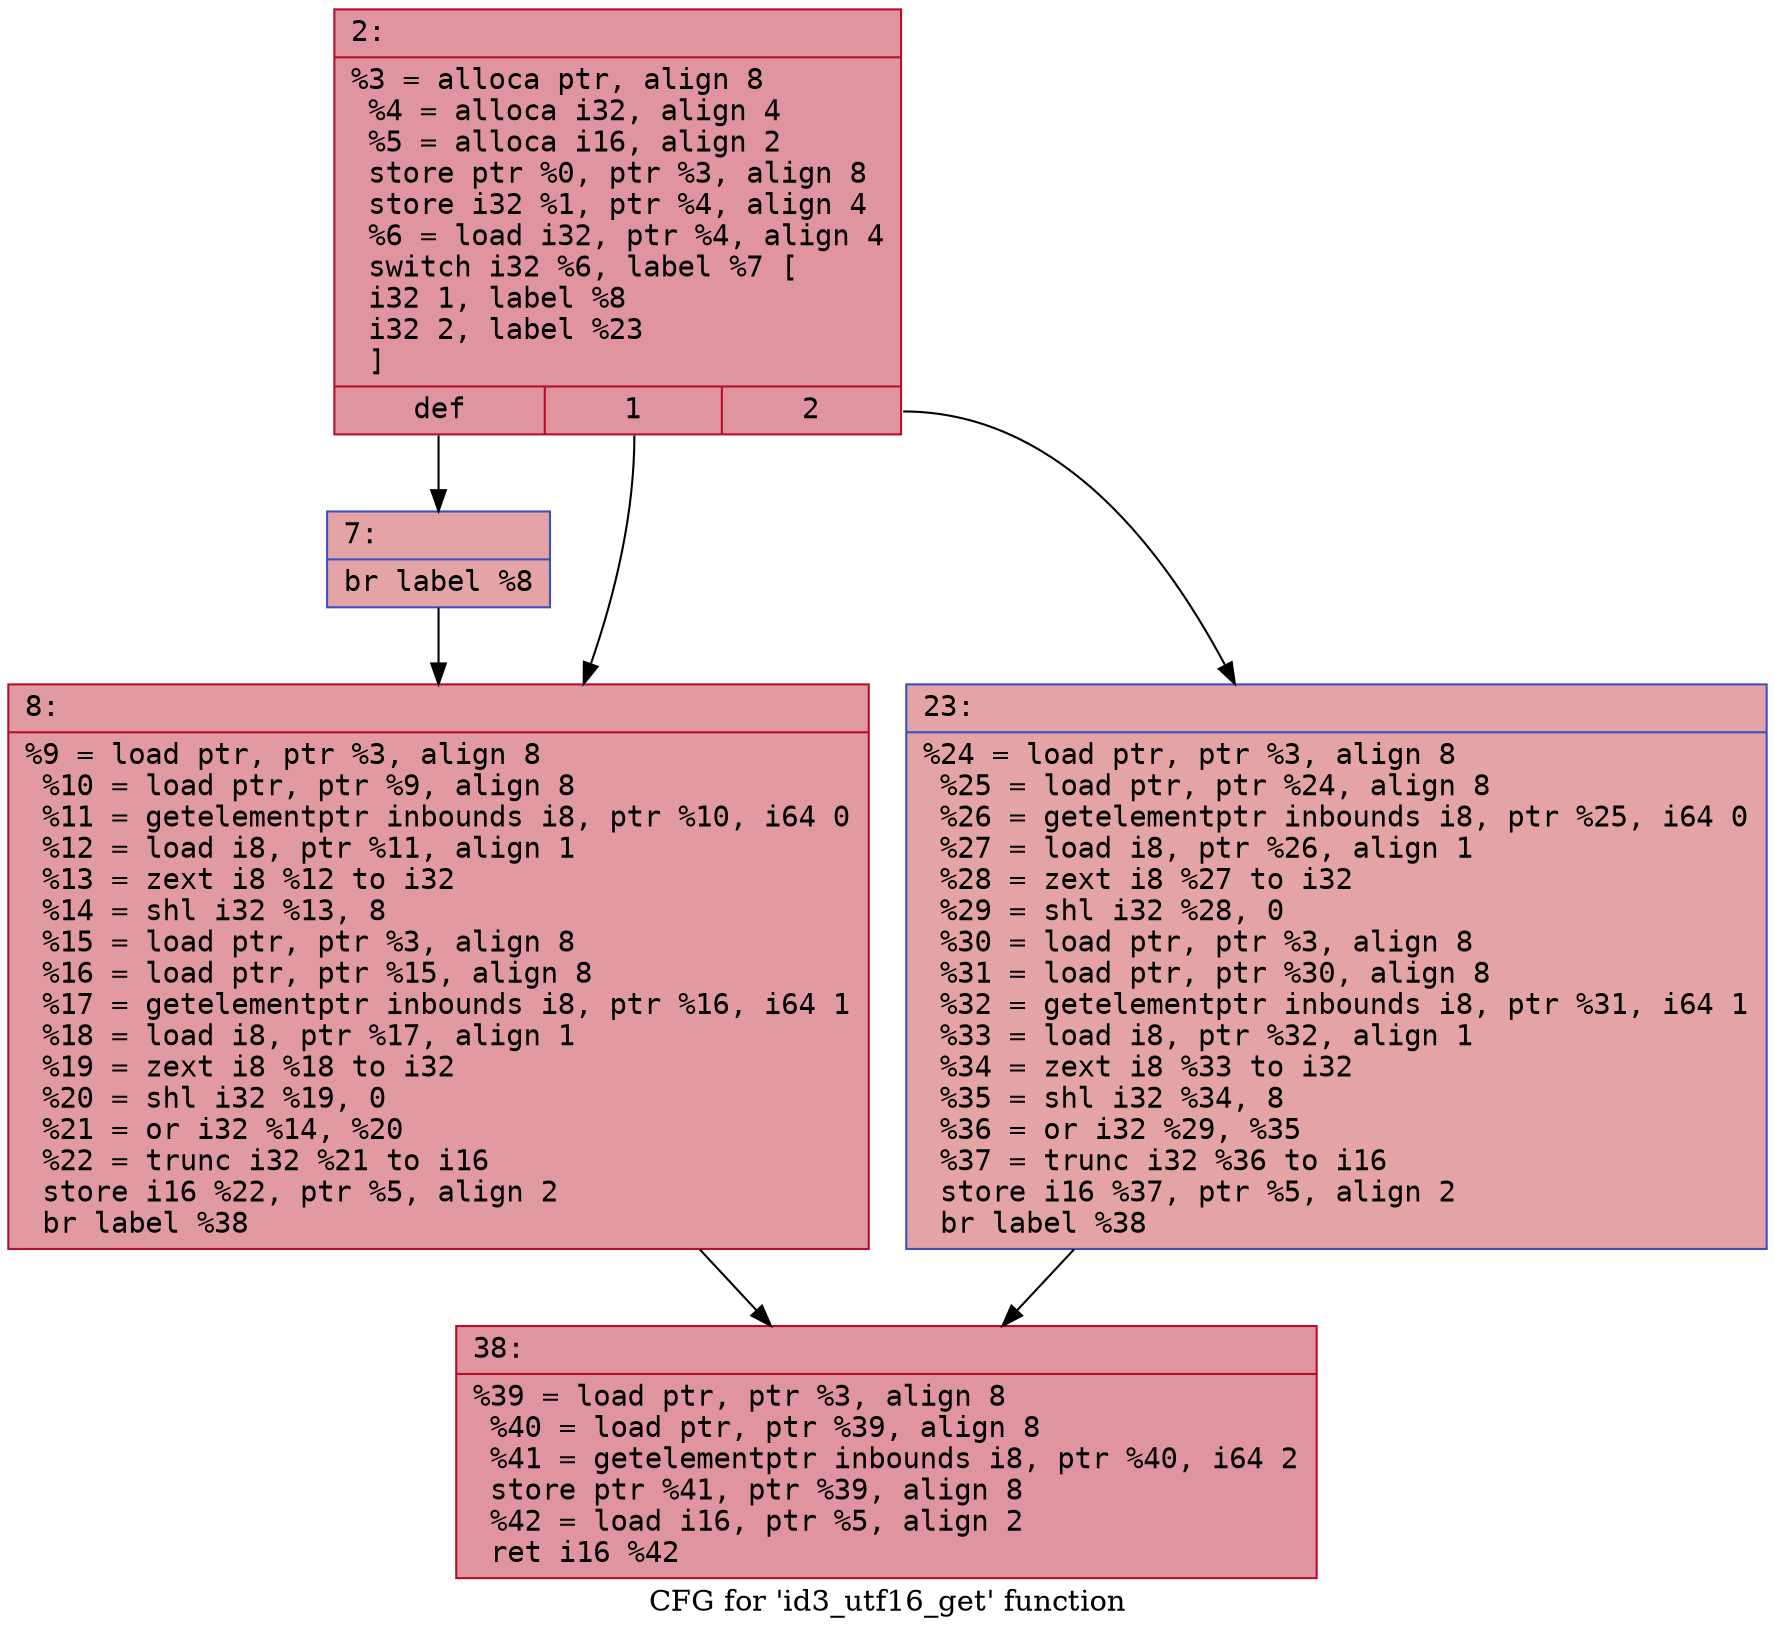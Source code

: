 digraph "CFG for 'id3_utf16_get' function" {
	label="CFG for 'id3_utf16_get' function";

	Node0x6000021e30c0 [shape=record,color="#b70d28ff", style=filled, fillcolor="#b70d2870" fontname="Courier",label="{2:\l|  %3 = alloca ptr, align 8\l  %4 = alloca i32, align 4\l  %5 = alloca i16, align 2\l  store ptr %0, ptr %3, align 8\l  store i32 %1, ptr %4, align 4\l  %6 = load i32, ptr %4, align 4\l  switch i32 %6, label %7 [\l    i32 1, label %8\l    i32 2, label %23\l  ]\l|{<s0>def|<s1>1|<s2>2}}"];
	Node0x6000021e30c0:s0 -> Node0x6000021e3110[tooltip="2 -> 7\nProbability 33.33%" ];
	Node0x6000021e30c0:s1 -> Node0x6000021e3160[tooltip="2 -> 8\nProbability 33.33%" ];
	Node0x6000021e30c0:s2 -> Node0x6000021e31b0[tooltip="2 -> 23\nProbability 33.33%" ];
	Node0x6000021e3110 [shape=record,color="#3d50c3ff", style=filled, fillcolor="#c32e3170" fontname="Courier",label="{7:\l|  br label %8\l}"];
	Node0x6000021e3110 -> Node0x6000021e3160[tooltip="7 -> 8\nProbability 100.00%" ];
	Node0x6000021e3160 [shape=record,color="#b70d28ff", style=filled, fillcolor="#bb1b2c70" fontname="Courier",label="{8:\l|  %9 = load ptr, ptr %3, align 8\l  %10 = load ptr, ptr %9, align 8\l  %11 = getelementptr inbounds i8, ptr %10, i64 0\l  %12 = load i8, ptr %11, align 1\l  %13 = zext i8 %12 to i32\l  %14 = shl i32 %13, 8\l  %15 = load ptr, ptr %3, align 8\l  %16 = load ptr, ptr %15, align 8\l  %17 = getelementptr inbounds i8, ptr %16, i64 1\l  %18 = load i8, ptr %17, align 1\l  %19 = zext i8 %18 to i32\l  %20 = shl i32 %19, 0\l  %21 = or i32 %14, %20\l  %22 = trunc i32 %21 to i16\l  store i16 %22, ptr %5, align 2\l  br label %38\l}"];
	Node0x6000021e3160 -> Node0x6000021e3200[tooltip="8 -> 38\nProbability 100.00%" ];
	Node0x6000021e31b0 [shape=record,color="#3d50c3ff", style=filled, fillcolor="#c32e3170" fontname="Courier",label="{23:\l|  %24 = load ptr, ptr %3, align 8\l  %25 = load ptr, ptr %24, align 8\l  %26 = getelementptr inbounds i8, ptr %25, i64 0\l  %27 = load i8, ptr %26, align 1\l  %28 = zext i8 %27 to i32\l  %29 = shl i32 %28, 0\l  %30 = load ptr, ptr %3, align 8\l  %31 = load ptr, ptr %30, align 8\l  %32 = getelementptr inbounds i8, ptr %31, i64 1\l  %33 = load i8, ptr %32, align 1\l  %34 = zext i8 %33 to i32\l  %35 = shl i32 %34, 8\l  %36 = or i32 %29, %35\l  %37 = trunc i32 %36 to i16\l  store i16 %37, ptr %5, align 2\l  br label %38\l}"];
	Node0x6000021e31b0 -> Node0x6000021e3200[tooltip="23 -> 38\nProbability 100.00%" ];
	Node0x6000021e3200 [shape=record,color="#b70d28ff", style=filled, fillcolor="#b70d2870" fontname="Courier",label="{38:\l|  %39 = load ptr, ptr %3, align 8\l  %40 = load ptr, ptr %39, align 8\l  %41 = getelementptr inbounds i8, ptr %40, i64 2\l  store ptr %41, ptr %39, align 8\l  %42 = load i16, ptr %5, align 2\l  ret i16 %42\l}"];
}
